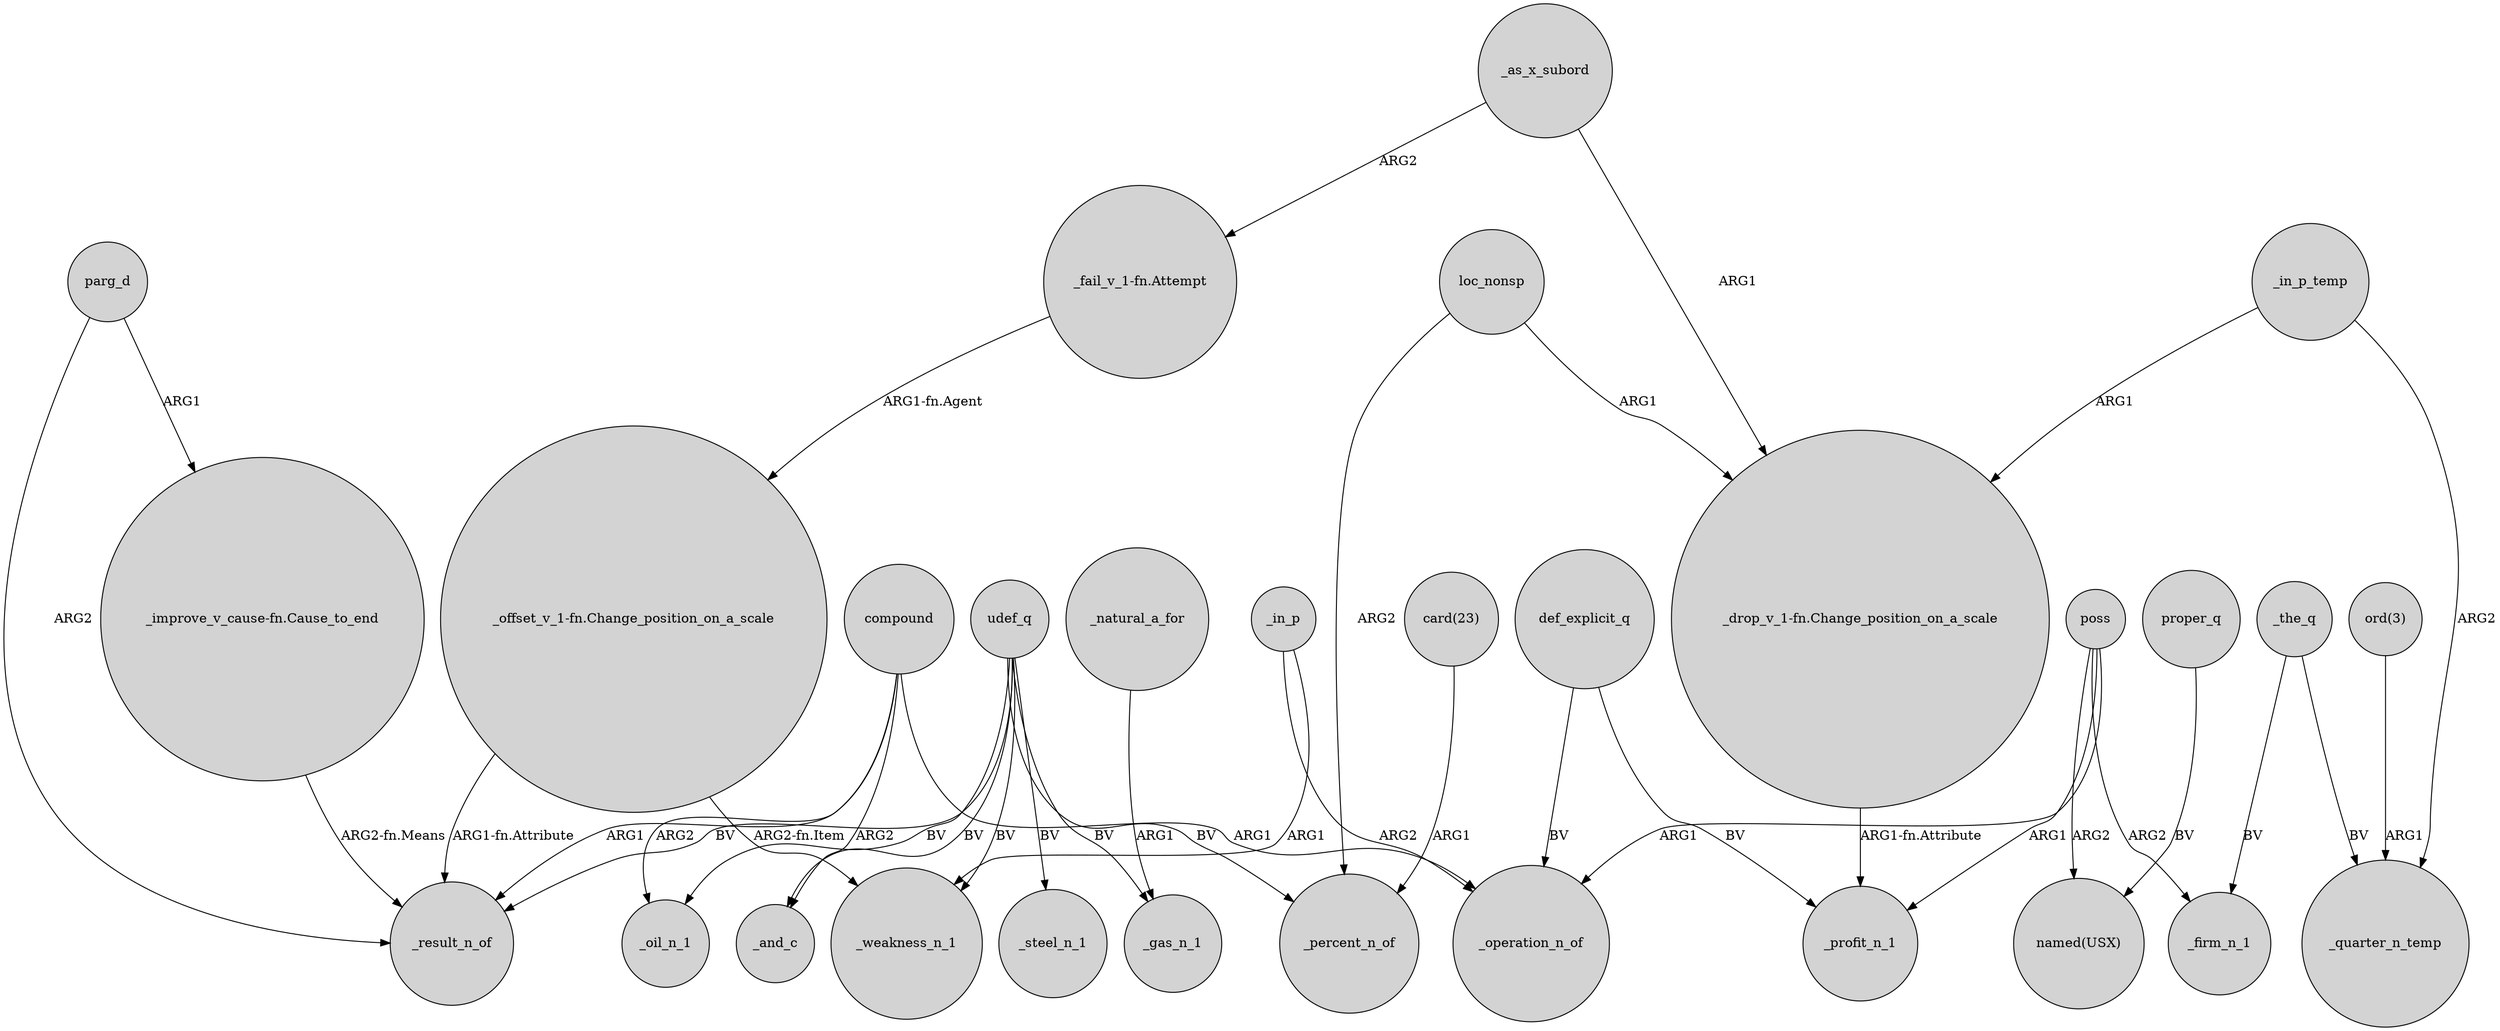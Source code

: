 digraph {
	node [shape=circle style=filled]
	_as_x_subord -> "_drop_v_1-fn.Change_position_on_a_scale" [label=ARG1]
	def_explicit_q -> _profit_n_1 [label=BV]
	_in_p -> _operation_n_of [label=ARG2]
	_in_p_temp -> _quarter_n_temp [label=ARG2]
	"ord(3)" -> _quarter_n_temp [label=ARG1]
	parg_d -> _result_n_of [label=ARG2]
	"_improve_v_cause-fn.Cause_to_end" -> _result_n_of [label="ARG2-fn.Means"]
	"_offset_v_1-fn.Change_position_on_a_scale" -> _weakness_n_1 [label="ARG2-fn.Item"]
	udef_q -> _oil_n_1 [label=BV]
	loc_nonsp -> "_drop_v_1-fn.Change_position_on_a_scale" [label=ARG1]
	_in_p -> _weakness_n_1 [label=ARG1]
	_the_q -> _quarter_n_temp [label=BV]
	poss -> _operation_n_of [label=ARG1]
	compound -> _operation_n_of [label=ARG1]
	"card(23)" -> _percent_n_of [label=ARG1]
	udef_q -> _and_c [label=BV]
	compound -> _and_c [label=ARG2]
	udef_q -> _weakness_n_1 [label=BV]
	udef_q -> _steel_n_1 [label=BV]
	parg_d -> "_improve_v_cause-fn.Cause_to_end" [label=ARG1]
	_as_x_subord -> "_fail_v_1-fn.Attempt" [label=ARG2]
	_the_q -> _firm_n_1 [label=BV]
	udef_q -> _percent_n_of [label=BV]
	"_drop_v_1-fn.Change_position_on_a_scale" -> _profit_n_1 [label="ARG1-fn.Attribute"]
	poss -> _profit_n_1 [label=ARG1]
	_in_p_temp -> "_drop_v_1-fn.Change_position_on_a_scale" [label=ARG1]
	compound -> _oil_n_1 [label=ARG2]
	def_explicit_q -> _operation_n_of [label=BV]
	_natural_a_for -> _gas_n_1 [label=ARG1]
	poss -> "named(USX)" [label=ARG2]
	"_fail_v_1-fn.Attempt" -> "_offset_v_1-fn.Change_position_on_a_scale" [label="ARG1-fn.Agent"]
	"_offset_v_1-fn.Change_position_on_a_scale" -> _result_n_of [label="ARG1-fn.Attribute"]
	compound -> _result_n_of [label=ARG1]
	poss -> _firm_n_1 [label=ARG2]
	udef_q -> _result_n_of [label=BV]
	udef_q -> _gas_n_1 [label=BV]
	proper_q -> "named(USX)" [label=BV]
	loc_nonsp -> _percent_n_of [label=ARG2]
}
